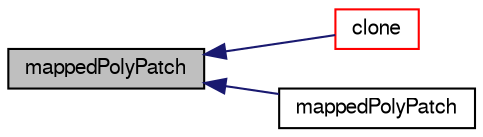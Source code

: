 digraph "mappedPolyPatch"
{
  bgcolor="transparent";
  edge [fontname="FreeSans",fontsize="10",labelfontname="FreeSans",labelfontsize="10"];
  node [fontname="FreeSans",fontsize="10",shape=record];
  rankdir="LR";
  Node2 [label="mappedPolyPatch",height=0.2,width=0.4,color="black", fillcolor="grey75", style="filled", fontcolor="black"];
  Node2 -> Node3 [dir="back",color="midnightblue",fontsize="10",style="solid",fontname="FreeSans"];
  Node3 [label="clone",height=0.2,width=0.4,color="red",URL="$a25106.html#adbf8c0a436d777bd346c3ab2a4b087df",tooltip="Construct and return a clone, resetting the boundary mesh. "];
  Node2 -> Node5 [dir="back",color="midnightblue",fontsize="10",style="solid",fontname="FreeSans"];
  Node5 [label="mappedPolyPatch",height=0.2,width=0.4,color="black",URL="$a25106.html#ab2222347e4a8a6c852ebecfc15fd65db",tooltip="Construct from components. "];
}
